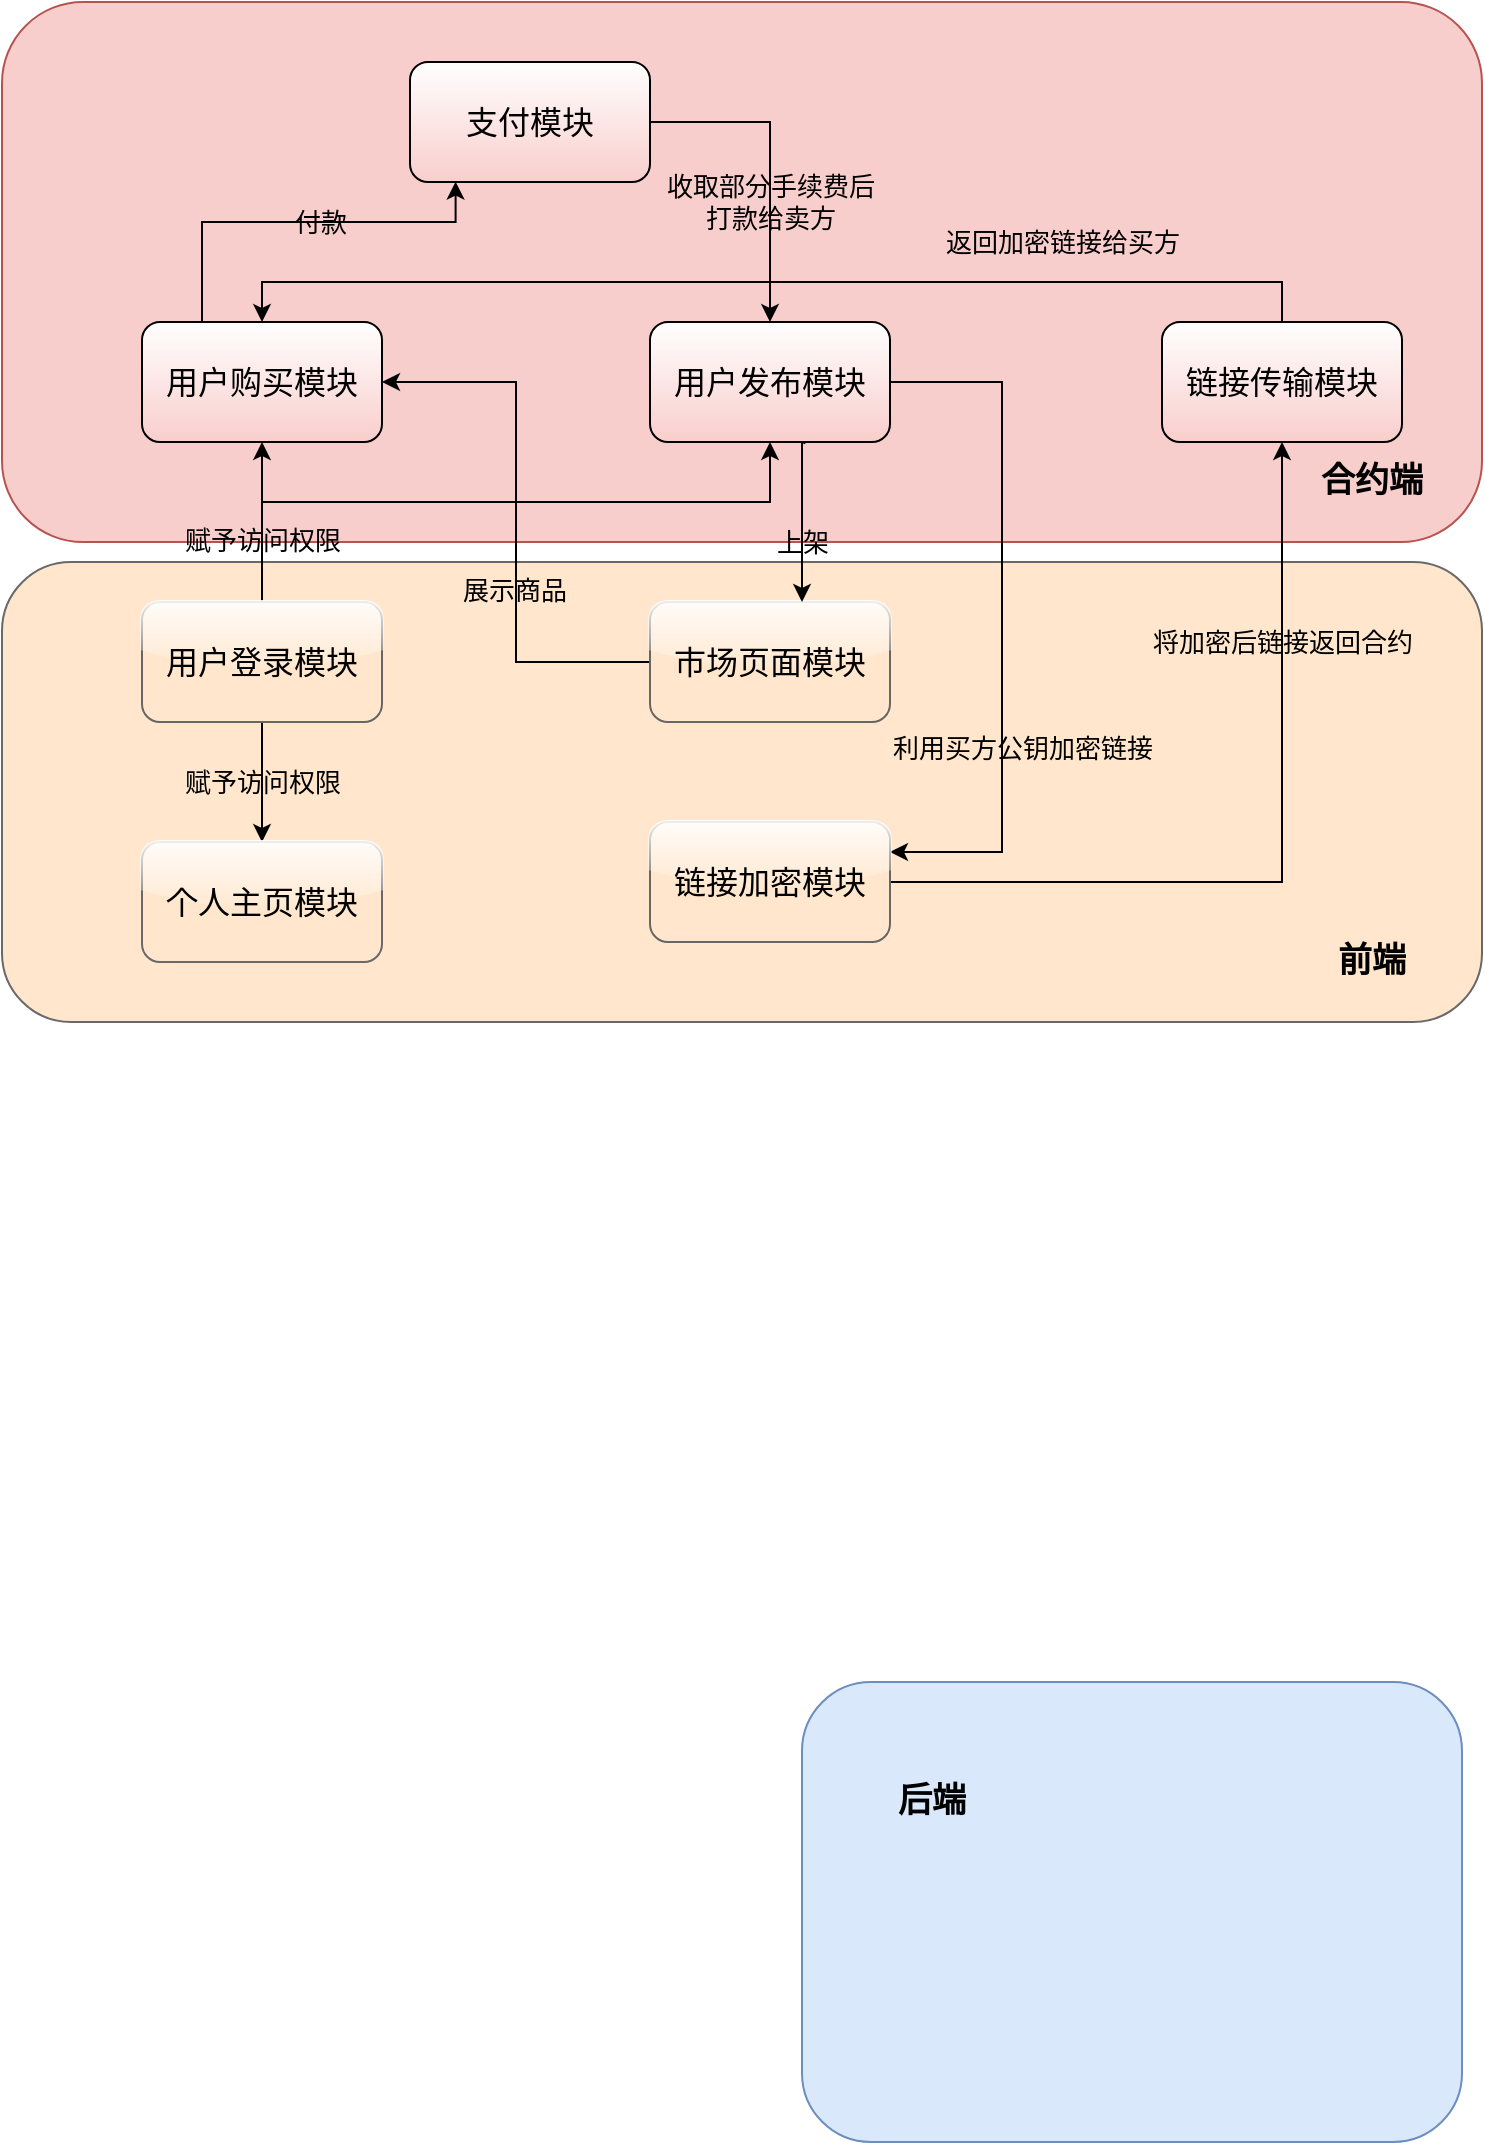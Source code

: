 <mxfile version="22.0.3" type="device">
  <diagram name="第 1 页" id="zP6ELo0QirrOtNkLsAlN">
    <mxGraphModel dx="1036" dy="614" grid="1" gridSize="10" guides="1" tooltips="1" connect="1" arrows="1" fold="1" page="1" pageScale="1" pageWidth="827" pageHeight="1169" math="0" shadow="0">
      <root>
        <mxCell id="0" />
        <mxCell id="1" parent="0" />
        <mxCell id="dLLwdzMDrtIUwV2yhBUh-1" value="" style="rounded=1;whiteSpace=wrap;html=1;glass=0;shadow=0;fillColor=#f8cecc;strokeColor=#b85450;align=center;horizontal=1;verticalAlign=middle;labelPosition=center;verticalLabelPosition=middle;" parent="1" vertex="1">
          <mxGeometry x="30" y="30" width="740" height="270" as="geometry" />
        </mxCell>
        <mxCell id="dLLwdzMDrtIUwV2yhBUh-2" value="" style="rounded=1;whiteSpace=wrap;html=1;fillColor=#ffe6cc;strokeColor=#696969;" parent="1" vertex="1">
          <mxGeometry x="30" y="310" width="740" height="230" as="geometry" />
        </mxCell>
        <mxCell id="dLLwdzMDrtIUwV2yhBUh-4" value="" style="rounded=1;whiteSpace=wrap;html=1;fillColor=#dae8fc;strokeColor=#6c8ebf;" parent="1" vertex="1">
          <mxGeometry x="430" y="870" width="330" height="230" as="geometry" />
        </mxCell>
        <mxCell id="dLLwdzMDrtIUwV2yhBUh-7" value="合约端" style="text;strokeColor=none;align=center;fillColor=none;html=1;verticalAlign=middle;whiteSpace=wrap;rounded=0;fontStyle=1;fontSize=17;" parent="1" vertex="1">
          <mxGeometry x="680" y="250" width="70" height="40" as="geometry" />
        </mxCell>
        <mxCell id="dLLwdzMDrtIUwV2yhBUh-8" value="前端" style="text;strokeColor=none;align=center;fillColor=none;html=1;verticalAlign=middle;whiteSpace=wrap;rounded=0;fontStyle=1;fontSize=17;" parent="1" vertex="1">
          <mxGeometry x="680" y="490" width="70" height="40" as="geometry" />
        </mxCell>
        <mxCell id="dLLwdzMDrtIUwV2yhBUh-9" value="后端" style="text;strokeColor=none;align=center;fillColor=none;html=1;verticalAlign=middle;whiteSpace=wrap;rounded=0;fontStyle=1;fontSize=17;" parent="1" vertex="1">
          <mxGeometry x="460" y="910" width="70" height="40" as="geometry" />
        </mxCell>
        <mxCell id="E3nbPiYvrUI118agpHxc-25" style="edgeStyle=orthogonalEdgeStyle;rounded=0;orthogonalLoop=1;jettySize=auto;html=1;exitX=0.25;exitY=0;exitDx=0;exitDy=0;entryX=0.19;entryY=0.997;entryDx=0;entryDy=0;entryPerimeter=0;" edge="1" parent="1" source="dLLwdzMDrtIUwV2yhBUh-10" target="E3nbPiYvrUI118agpHxc-24">
          <mxGeometry relative="1" as="geometry">
            <Array as="points">
              <mxPoint x="130" y="140" />
              <mxPoint x="257" y="140" />
            </Array>
          </mxGeometry>
        </mxCell>
        <mxCell id="E3nbPiYvrUI118agpHxc-26" value="付款" style="edgeLabel;html=1;align=center;verticalAlign=middle;resizable=0;points=[];labelBackgroundColor=none;fontSize=13;" vertex="1" connectable="0" parent="E3nbPiYvrUI118agpHxc-25">
          <mxGeometry x="0.103" relative="1" as="geometry">
            <mxPoint as="offset" />
          </mxGeometry>
        </mxCell>
        <mxCell id="dLLwdzMDrtIUwV2yhBUh-10" value="用户购买模块" style="rounded=1;whiteSpace=wrap;html=1;gradientColor=#f8cecc;fontSize=16;" parent="1" vertex="1">
          <mxGeometry x="100" y="190" width="120" height="60" as="geometry" />
        </mxCell>
        <mxCell id="E3nbPiYvrUI118agpHxc-7" style="edgeStyle=orthogonalEdgeStyle;rounded=0;orthogonalLoop=1;jettySize=auto;html=1;" edge="1" parent="1" source="E3nbPiYvrUI118agpHxc-1" target="dLLwdzMDrtIUwV2yhBUh-10">
          <mxGeometry relative="1" as="geometry" />
        </mxCell>
        <mxCell id="E3nbPiYvrUI118agpHxc-9" style="edgeStyle=orthogonalEdgeStyle;rounded=0;orthogonalLoop=1;jettySize=auto;html=1;" edge="1" parent="1" source="E3nbPiYvrUI118agpHxc-1" target="E3nbPiYvrUI118agpHxc-4">
          <mxGeometry relative="1" as="geometry">
            <Array as="points">
              <mxPoint x="160" y="280" />
              <mxPoint x="414" y="280" />
            </Array>
          </mxGeometry>
        </mxCell>
        <mxCell id="E3nbPiYvrUI118agpHxc-10" value="赋予访问权限" style="edgeLabel;align=center;verticalAlign=middle;resizable=0;points=[];fontSize=13;labelBorderColor=none;html=1;labelBackgroundColor=none;" vertex="1" connectable="0" parent="E3nbPiYvrUI118agpHxc-9">
          <mxGeometry x="-0.814" relative="1" as="geometry">
            <mxPoint as="offset" />
          </mxGeometry>
        </mxCell>
        <mxCell id="E3nbPiYvrUI118agpHxc-13" value="赋予访问权限" style="edgeLabel;align=center;verticalAlign=middle;resizable=0;points=[];fontSize=13;labelBorderColor=none;html=1;labelBackgroundColor=none;" vertex="1" connectable="0" parent="E3nbPiYvrUI118agpHxc-9">
          <mxGeometry x="-0.814" relative="1" as="geometry">
            <mxPoint y="121" as="offset" />
          </mxGeometry>
        </mxCell>
        <mxCell id="E3nbPiYvrUI118agpHxc-11" style="edgeStyle=orthogonalEdgeStyle;rounded=0;orthogonalLoop=1;jettySize=auto;html=1;" edge="1" parent="1" source="E3nbPiYvrUI118agpHxc-1" target="E3nbPiYvrUI118agpHxc-2">
          <mxGeometry relative="1" as="geometry" />
        </mxCell>
        <mxCell id="E3nbPiYvrUI118agpHxc-1" value="&lt;font style=&quot;font-size: 16px;&quot;&gt;用户登录模块&lt;/font&gt;" style="rounded=1;whiteSpace=wrap;html=1;fillColor=#ffe6cc;strokeColor=#676665;glass=1;horizontal=1;" vertex="1" parent="1">
          <mxGeometry x="100" y="330" width="120" height="60" as="geometry" />
        </mxCell>
        <mxCell id="E3nbPiYvrUI118agpHxc-2" value="&lt;font style=&quot;font-size: 16px;&quot;&gt;个人主页模块&lt;/font&gt;" style="rounded=1;whiteSpace=wrap;html=1;fillColor=#ffe6cc;strokeColor=#696969;glass=1;shadow=0;" vertex="1" parent="1">
          <mxGeometry x="100" y="450" width="120" height="60" as="geometry" />
        </mxCell>
        <mxCell id="E3nbPiYvrUI118agpHxc-18" style="edgeStyle=orthogonalEdgeStyle;rounded=0;orthogonalLoop=1;jettySize=auto;html=1;entryX=1;entryY=0.5;entryDx=0;entryDy=0;" edge="1" parent="1" source="E3nbPiYvrUI118agpHxc-3" target="dLLwdzMDrtIUwV2yhBUh-10">
          <mxGeometry relative="1" as="geometry" />
        </mxCell>
        <mxCell id="E3nbPiYvrUI118agpHxc-19" value="展示商品" style="edgeLabel;html=1;align=center;verticalAlign=middle;resizable=0;points=[];labelBackgroundColor=none;fontSize=13;" vertex="1" connectable="0" parent="E3nbPiYvrUI118agpHxc-18">
          <mxGeometry x="-0.248" y="1" relative="1" as="geometry">
            <mxPoint as="offset" />
          </mxGeometry>
        </mxCell>
        <mxCell id="E3nbPiYvrUI118agpHxc-3" value="&lt;font style=&quot;font-size: 16px;&quot;&gt;市场页面模块&lt;/font&gt;" style="rounded=1;whiteSpace=wrap;html=1;fillColor=#ffe6cc;strokeColor=#676665;glass=1;" vertex="1" parent="1">
          <mxGeometry x="354" y="330" width="120" height="60" as="geometry" />
        </mxCell>
        <mxCell id="E3nbPiYvrUI118agpHxc-14" style="edgeStyle=orthogonalEdgeStyle;rounded=0;orthogonalLoop=1;jettySize=auto;html=1;entryX=1;entryY=0.25;entryDx=0;entryDy=0;" edge="1" parent="1" source="E3nbPiYvrUI118agpHxc-4" target="E3nbPiYvrUI118agpHxc-6">
          <mxGeometry relative="1" as="geometry">
            <Array as="points">
              <mxPoint x="530" y="220" />
              <mxPoint x="530" y="455" />
            </Array>
          </mxGeometry>
        </mxCell>
        <mxCell id="E3nbPiYvrUI118agpHxc-15" value="利用买方公钥加密链接" style="edgeLabel;html=1;align=center;verticalAlign=middle;resizable=0;points=[];labelBackgroundColor=none;fontSize=13;" vertex="1" connectable="0" parent="E3nbPiYvrUI118agpHxc-14">
          <mxGeometry x="-0.005" y="1" relative="1" as="geometry">
            <mxPoint x="9" y="66" as="offset" />
          </mxGeometry>
        </mxCell>
        <mxCell id="E3nbPiYvrUI118agpHxc-16" style="edgeStyle=orthogonalEdgeStyle;rounded=0;orthogonalLoop=1;jettySize=auto;html=1;exitX=0.643;exitY=1.017;exitDx=0;exitDy=0;exitPerimeter=0;" edge="1" parent="1" source="E3nbPiYvrUI118agpHxc-4" target="E3nbPiYvrUI118agpHxc-3">
          <mxGeometry relative="1" as="geometry">
            <Array as="points">
              <mxPoint x="431" y="250" />
              <mxPoint x="430" y="250" />
            </Array>
          </mxGeometry>
        </mxCell>
        <mxCell id="E3nbPiYvrUI118agpHxc-17" value="上架" style="edgeLabel;html=1;align=center;verticalAlign=middle;resizable=0;points=[];fontSize=13;labelBackgroundColor=none;" vertex="1" connectable="0" parent="E3nbPiYvrUI118agpHxc-16">
          <mxGeometry x="-0.338" y="4" relative="1" as="geometry">
            <mxPoint x="-4" y="25" as="offset" />
          </mxGeometry>
        </mxCell>
        <mxCell id="E3nbPiYvrUI118agpHxc-4" value="用户发布模块" style="rounded=1;whiteSpace=wrap;html=1;gradientColor=#f8cecc;fontSize=16;" vertex="1" parent="1">
          <mxGeometry x="354" y="190" width="120" height="60" as="geometry" />
        </mxCell>
        <mxCell id="E3nbPiYvrUI118agpHxc-22" style="edgeStyle=orthogonalEdgeStyle;rounded=0;orthogonalLoop=1;jettySize=auto;html=1;entryX=0.5;entryY=0;entryDx=0;entryDy=0;" edge="1" parent="1" source="E3nbPiYvrUI118agpHxc-5" target="dLLwdzMDrtIUwV2yhBUh-10">
          <mxGeometry relative="1" as="geometry">
            <Array as="points">
              <mxPoint x="670" y="170" />
              <mxPoint x="160" y="170" />
            </Array>
          </mxGeometry>
        </mxCell>
        <mxCell id="E3nbPiYvrUI118agpHxc-23" value="返回加密链接给买方" style="edgeLabel;html=1;align=center;verticalAlign=middle;resizable=0;points=[];labelBackgroundColor=none;fontSize=13;rotation=0;" vertex="1" connectable="0" parent="E3nbPiYvrUI118agpHxc-22">
          <mxGeometry x="0.023" y="2" relative="1" as="geometry">
            <mxPoint x="151" y="-22" as="offset" />
          </mxGeometry>
        </mxCell>
        <mxCell id="E3nbPiYvrUI118agpHxc-5" value="链接传输模块" style="rounded=1;whiteSpace=wrap;html=1;gradientColor=#f8cecc;fontSize=16;" vertex="1" parent="1">
          <mxGeometry x="610" y="190" width="120" height="60" as="geometry" />
        </mxCell>
        <mxCell id="E3nbPiYvrUI118agpHxc-20" style="edgeStyle=orthogonalEdgeStyle;rounded=0;orthogonalLoop=1;jettySize=auto;html=1;" edge="1" parent="1" source="E3nbPiYvrUI118agpHxc-6" target="E3nbPiYvrUI118agpHxc-5">
          <mxGeometry relative="1" as="geometry" />
        </mxCell>
        <mxCell id="E3nbPiYvrUI118agpHxc-21" value="将加密后链接返回合约" style="edgeLabel;html=1;align=center;verticalAlign=middle;resizable=0;points=[];labelBackgroundColor=none;fontSize=13;" vertex="1" connectable="0" parent="E3nbPiYvrUI118agpHxc-20">
          <mxGeometry x="0.279" relative="1" as="geometry">
            <mxPoint y="-50" as="offset" />
          </mxGeometry>
        </mxCell>
        <mxCell id="E3nbPiYvrUI118agpHxc-6" value="&lt;span style=&quot;font-size: 16px;&quot;&gt;链接加密模块&lt;/span&gt;" style="rounded=1;whiteSpace=wrap;html=1;fillColor=#ffe6cc;strokeColor=#676665;glass=1;" vertex="1" parent="1">
          <mxGeometry x="354" y="440" width="120" height="60" as="geometry" />
        </mxCell>
        <mxCell id="E3nbPiYvrUI118agpHxc-27" style="edgeStyle=orthogonalEdgeStyle;rounded=0;orthogonalLoop=1;jettySize=auto;html=1;" edge="1" parent="1" source="E3nbPiYvrUI118agpHxc-24" target="E3nbPiYvrUI118agpHxc-4">
          <mxGeometry relative="1" as="geometry">
            <Array as="points">
              <mxPoint x="414" y="90" />
            </Array>
          </mxGeometry>
        </mxCell>
        <mxCell id="E3nbPiYvrUI118agpHxc-28" value="收取部分手续费后&lt;br style=&quot;font-size: 13px;&quot;&gt;打款给卖方" style="edgeLabel;html=1;align=center;verticalAlign=middle;resizable=0;points=[];labelBackgroundColor=none;fontSize=13;" vertex="1" connectable="0" parent="E3nbPiYvrUI118agpHxc-27">
          <mxGeometry x="0.138" y="-2" relative="1" as="geometry">
            <mxPoint x="2" y="9" as="offset" />
          </mxGeometry>
        </mxCell>
        <mxCell id="E3nbPiYvrUI118agpHxc-24" value="支付模块" style="rounded=1;whiteSpace=wrap;html=1;gradientColor=#f8cecc;fontSize=16;" vertex="1" parent="1">
          <mxGeometry x="234" y="60" width="120" height="60" as="geometry" />
        </mxCell>
      </root>
    </mxGraphModel>
  </diagram>
</mxfile>
